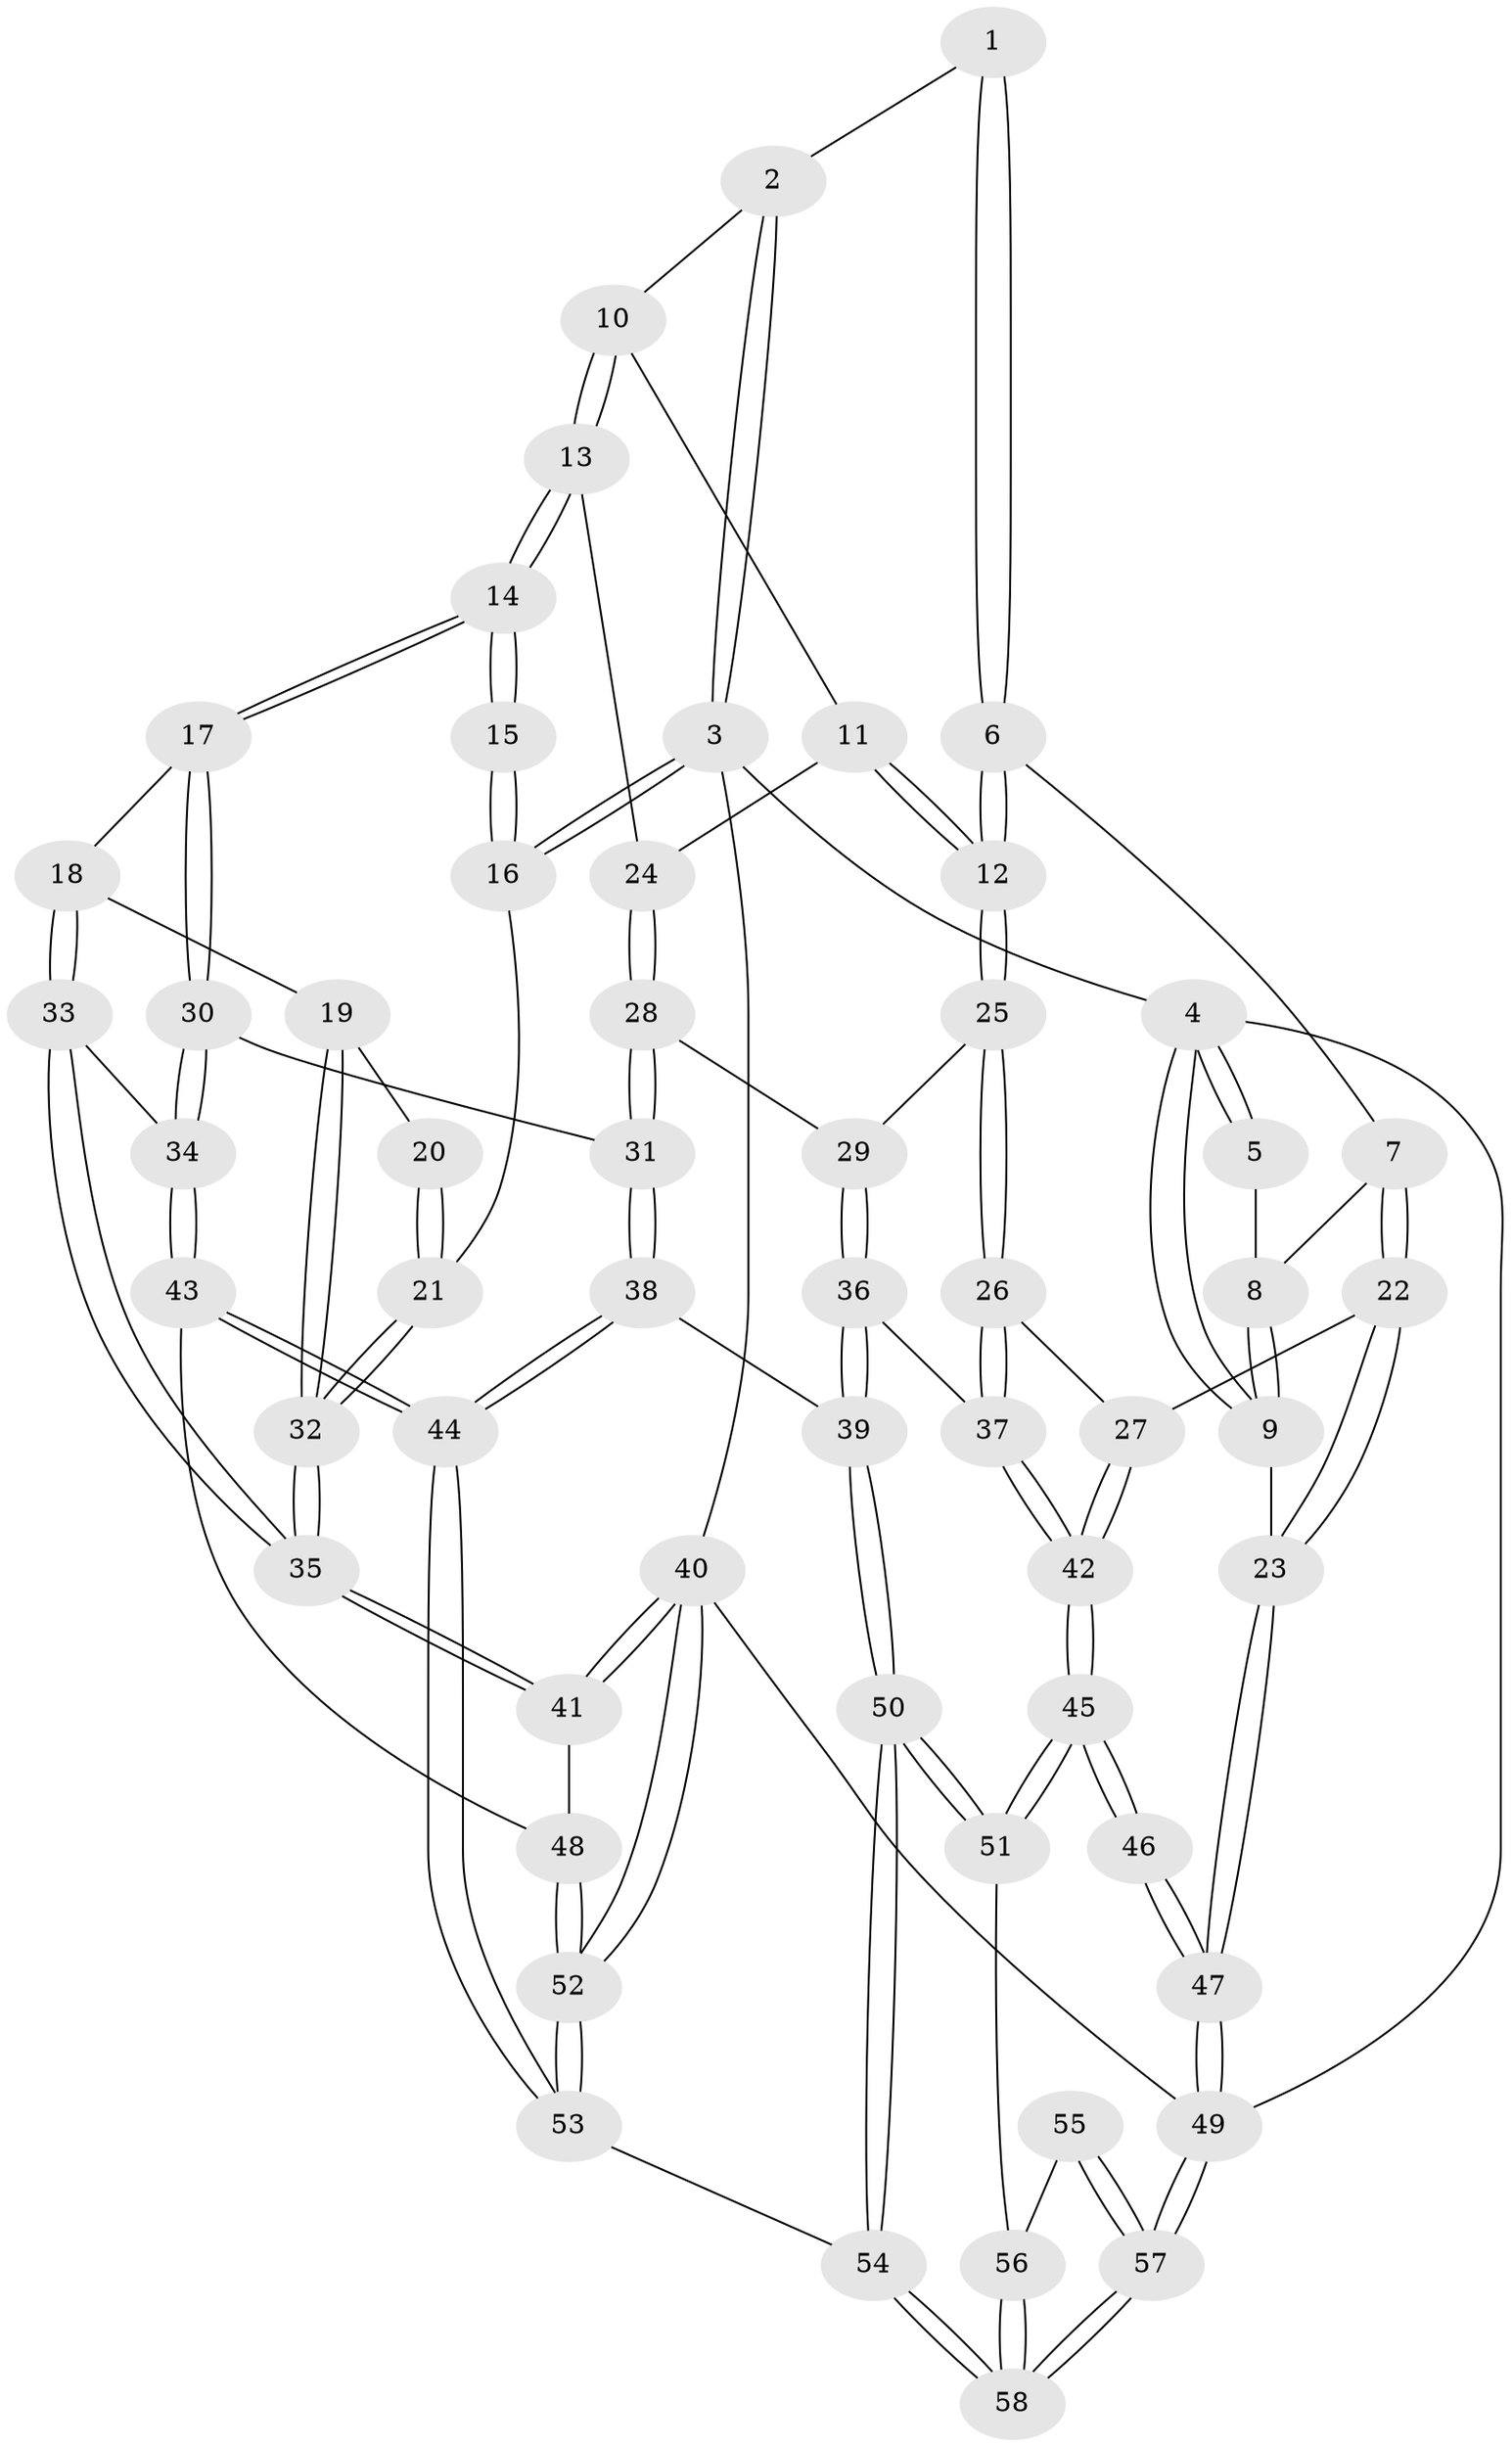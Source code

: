 // Generated by graph-tools (version 1.1) at 2025/17/03/09/25 04:17:09]
// undirected, 58 vertices, 142 edges
graph export_dot {
graph [start="1"]
  node [color=gray90,style=filled];
  1 [pos="+0.508437781451182+0"];
  2 [pos="+0.6212249442872522+0"];
  3 [pos="+1+0"];
  4 [pos="+0+0"];
  5 [pos="+0.20699823894899838+0"];
  6 [pos="+0.32480315758277767+0.20649953309284289"];
  7 [pos="+0.27758250726386996+0.19335716752777976"];
  8 [pos="+0.20537914482531194+0.04049318858893285"];
  9 [pos="+0+0.31044815354815203"];
  10 [pos="+0.625746689456387+0"];
  11 [pos="+0.3799077493393832+0.22460735033483664"];
  12 [pos="+0.3602900236104048+0.23061906563823428"];
  13 [pos="+0.6859694125116705+0.15478303227290519"];
  14 [pos="+0.7637464711613607+0.21055075677164506"];
  15 [pos="+0.9894896349977763+0.11632165374110442"];
  16 [pos="+1+0"];
  17 [pos="+0.7694077960570165+0.22713329219281264"];
  18 [pos="+0.8819464603507556+0.3437404948262062"];
  19 [pos="+0.9062173750597816+0.32855218241673656"];
  20 [pos="+0.9591490626331591+0.28161270437662445"];
  21 [pos="+1+0.23953292618069444"];
  22 [pos="+0.043841391499795344+0.401714106103593"];
  23 [pos="+0+0.4007682274510463"];
  24 [pos="+0.6039137459619947+0.22439942425829545"];
  25 [pos="+0.39713059852738547+0.37680226599040806"];
  26 [pos="+0.34315775332771825+0.4147104133005041"];
  27 [pos="+0.17027639140803527+0.46540840442405595"];
  28 [pos="+0.538335552385736+0.3794649011422909"];
  29 [pos="+0.4125116912481038+0.3830394512898743"];
  30 [pos="+0.6759581131558302+0.4970030207976907"];
  31 [pos="+0.6293968087951979+0.49855521879496084"];
  32 [pos="+1+0.2561628180823462"];
  33 [pos="+0.9271266692272847+0.4604785103652785"];
  34 [pos="+0.7363188016637829+0.5313018188867416"];
  35 [pos="+1+0.5890344519790537"];
  36 [pos="+0.4741692767266505+0.6119035598927978"];
  37 [pos="+0.3880937917967992+0.6225689202544539"];
  38 [pos="+0.5100814447761732+0.6196312322705003"];
  39 [pos="+0.5066404363275845+0.61964454835939"];
  40 [pos="+1+1"];
  41 [pos="+1+0.7365969047521718"];
  42 [pos="+0.2857052209368414+0.6646714555429012"];
  43 [pos="+0.7617846661692262+0.6410487347606107"];
  44 [pos="+0.6348912176945775+0.7880914651951345"];
  45 [pos="+0.2821948352638144+0.6740380184477719"];
  46 [pos="+0+0.6037779208150824"];
  47 [pos="+0+0.5146014968764464"];
  48 [pos="+0.8149027550187633+0.6686767045450348"];
  49 [pos="+0+1"];
  50 [pos="+0.42993798197998084+0.8199577297629016"];
  51 [pos="+0.2747647746808428+0.6990252087802095"];
  52 [pos="+0.7659988107291005+1"];
  53 [pos="+0.6461864398178272+0.989000785150501"];
  54 [pos="+0.5199408348206339+0.9960308578507271"];
  55 [pos="+0.06947338606501327+0.6970272278289693"];
  56 [pos="+0.23077602905762973+0.7524782311739068"];
  57 [pos="+0+1"];
  58 [pos="+0.1307902586871329+1"];
  1 -- 2;
  1 -- 6;
  1 -- 6;
  2 -- 3;
  2 -- 3;
  2 -- 10;
  3 -- 4;
  3 -- 16;
  3 -- 16;
  3 -- 40;
  4 -- 5;
  4 -- 5;
  4 -- 9;
  4 -- 9;
  4 -- 49;
  5 -- 8;
  6 -- 7;
  6 -- 12;
  6 -- 12;
  7 -- 8;
  7 -- 22;
  7 -- 22;
  8 -- 9;
  8 -- 9;
  9 -- 23;
  10 -- 11;
  10 -- 13;
  10 -- 13;
  11 -- 12;
  11 -- 12;
  11 -- 24;
  12 -- 25;
  12 -- 25;
  13 -- 14;
  13 -- 14;
  13 -- 24;
  14 -- 15;
  14 -- 15;
  14 -- 17;
  14 -- 17;
  15 -- 16;
  15 -- 16;
  16 -- 21;
  17 -- 18;
  17 -- 30;
  17 -- 30;
  18 -- 19;
  18 -- 33;
  18 -- 33;
  19 -- 20;
  19 -- 32;
  19 -- 32;
  20 -- 21;
  20 -- 21;
  21 -- 32;
  21 -- 32;
  22 -- 23;
  22 -- 23;
  22 -- 27;
  23 -- 47;
  23 -- 47;
  24 -- 28;
  24 -- 28;
  25 -- 26;
  25 -- 26;
  25 -- 29;
  26 -- 27;
  26 -- 37;
  26 -- 37;
  27 -- 42;
  27 -- 42;
  28 -- 29;
  28 -- 31;
  28 -- 31;
  29 -- 36;
  29 -- 36;
  30 -- 31;
  30 -- 34;
  30 -- 34;
  31 -- 38;
  31 -- 38;
  32 -- 35;
  32 -- 35;
  33 -- 34;
  33 -- 35;
  33 -- 35;
  34 -- 43;
  34 -- 43;
  35 -- 41;
  35 -- 41;
  36 -- 37;
  36 -- 39;
  36 -- 39;
  37 -- 42;
  37 -- 42;
  38 -- 39;
  38 -- 44;
  38 -- 44;
  39 -- 50;
  39 -- 50;
  40 -- 41;
  40 -- 41;
  40 -- 52;
  40 -- 52;
  40 -- 49;
  41 -- 48;
  42 -- 45;
  42 -- 45;
  43 -- 44;
  43 -- 44;
  43 -- 48;
  44 -- 53;
  44 -- 53;
  45 -- 46;
  45 -- 46;
  45 -- 51;
  45 -- 51;
  46 -- 47;
  46 -- 47;
  47 -- 49;
  47 -- 49;
  48 -- 52;
  48 -- 52;
  49 -- 57;
  49 -- 57;
  50 -- 51;
  50 -- 51;
  50 -- 54;
  50 -- 54;
  51 -- 56;
  52 -- 53;
  52 -- 53;
  53 -- 54;
  54 -- 58;
  54 -- 58;
  55 -- 56;
  55 -- 57;
  55 -- 57;
  56 -- 58;
  56 -- 58;
  57 -- 58;
  57 -- 58;
}
